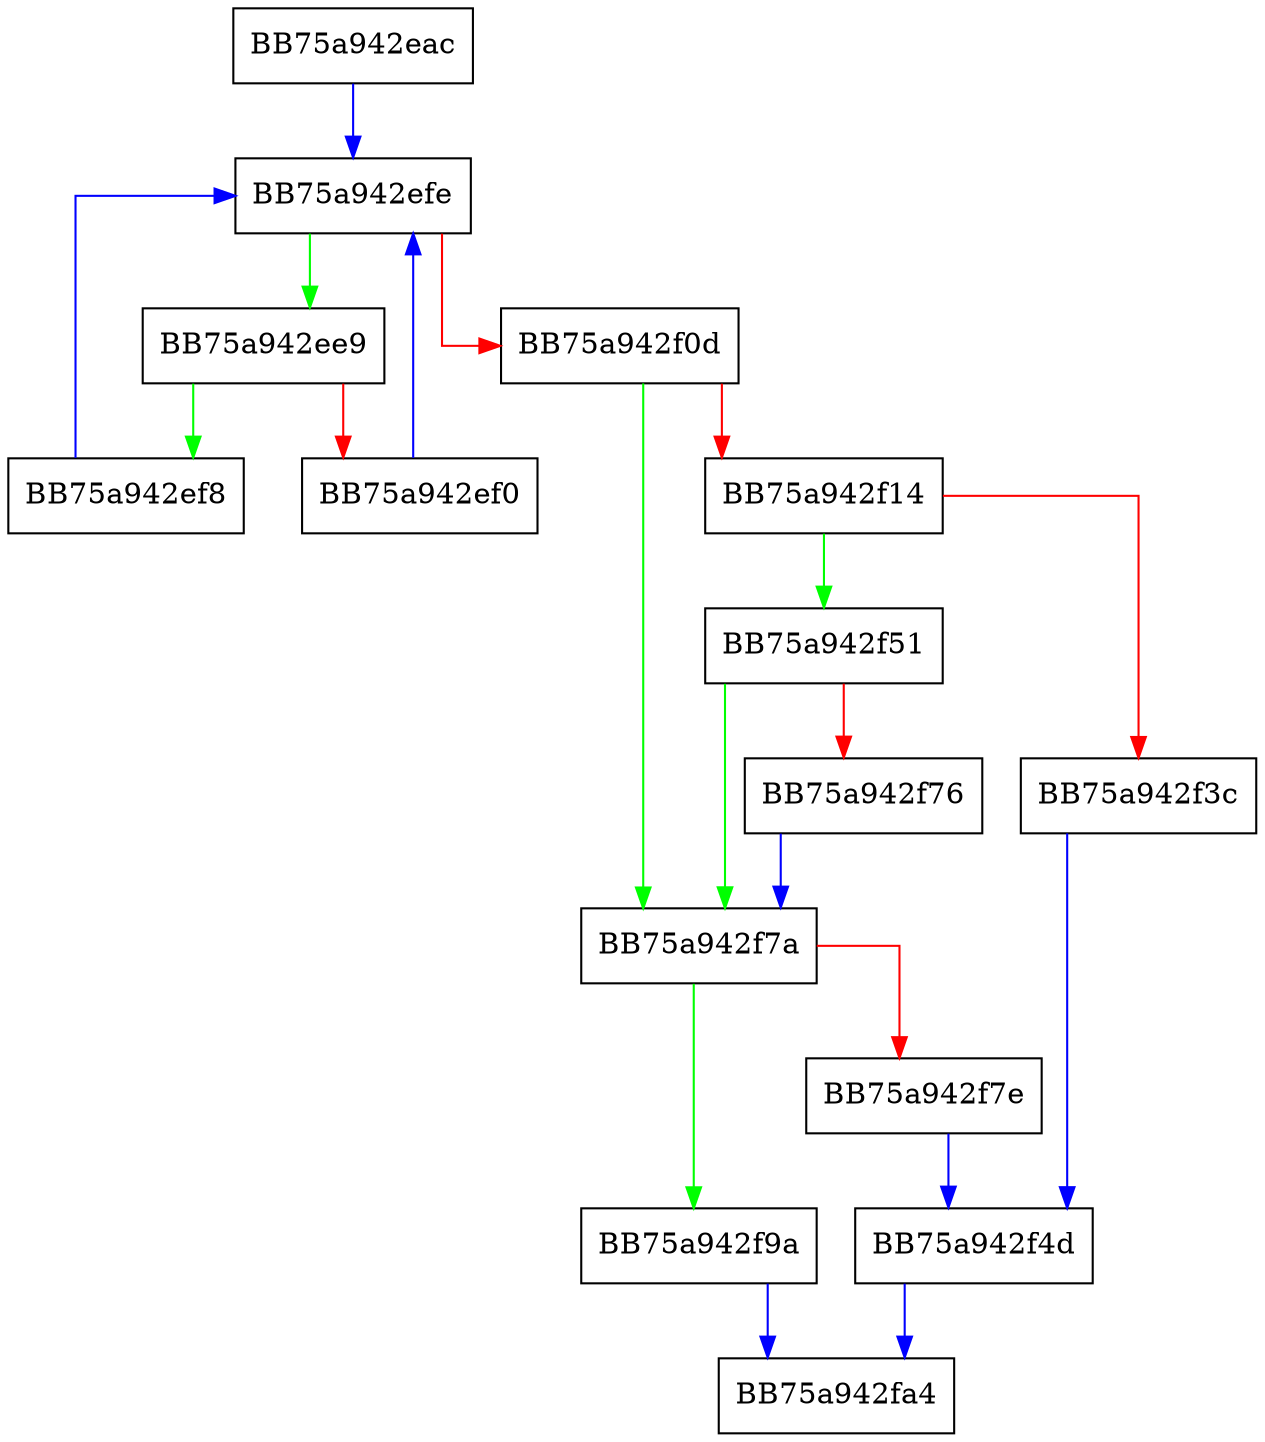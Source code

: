 digraph link_point {
  node [shape="box"];
  graph [splines=ortho];
  BB75a942eac -> BB75a942efe [color="blue"];
  BB75a942ee9 -> BB75a942ef8 [color="green"];
  BB75a942ee9 -> BB75a942ef0 [color="red"];
  BB75a942ef0 -> BB75a942efe [color="blue"];
  BB75a942ef8 -> BB75a942efe [color="blue"];
  BB75a942efe -> BB75a942ee9 [color="green"];
  BB75a942efe -> BB75a942f0d [color="red"];
  BB75a942f0d -> BB75a942f7a [color="green"];
  BB75a942f0d -> BB75a942f14 [color="red"];
  BB75a942f14 -> BB75a942f51 [color="green"];
  BB75a942f14 -> BB75a942f3c [color="red"];
  BB75a942f3c -> BB75a942f4d [color="blue"];
  BB75a942f4d -> BB75a942fa4 [color="blue"];
  BB75a942f51 -> BB75a942f7a [color="green"];
  BB75a942f51 -> BB75a942f76 [color="red"];
  BB75a942f76 -> BB75a942f7a [color="blue"];
  BB75a942f7a -> BB75a942f9a [color="green"];
  BB75a942f7a -> BB75a942f7e [color="red"];
  BB75a942f7e -> BB75a942f4d [color="blue"];
  BB75a942f9a -> BB75a942fa4 [color="blue"];
}